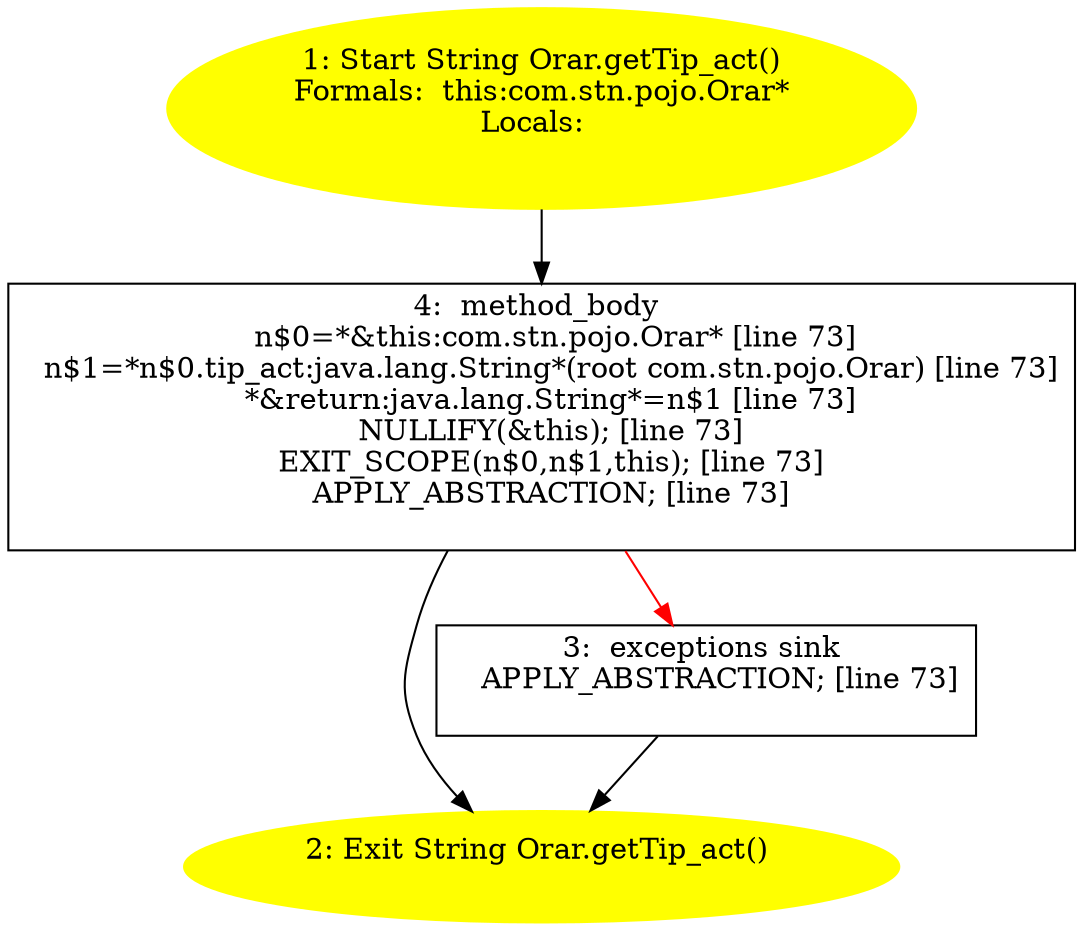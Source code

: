 /* @generated */
digraph cfg {
"com.stn.pojo.Orar.getTip_act():java.lang.String.783e5ba5553d81c78bf8a27a7035280a_1" [label="1: Start String Orar.getTip_act()\nFormals:  this:com.stn.pojo.Orar*\nLocals:  \n  " color=yellow style=filled]
	

	 "com.stn.pojo.Orar.getTip_act():java.lang.String.783e5ba5553d81c78bf8a27a7035280a_1" -> "com.stn.pojo.Orar.getTip_act():java.lang.String.783e5ba5553d81c78bf8a27a7035280a_4" ;
"com.stn.pojo.Orar.getTip_act():java.lang.String.783e5ba5553d81c78bf8a27a7035280a_2" [label="2: Exit String Orar.getTip_act() \n  " color=yellow style=filled]
	

"com.stn.pojo.Orar.getTip_act():java.lang.String.783e5ba5553d81c78bf8a27a7035280a_3" [label="3:  exceptions sink \n   APPLY_ABSTRACTION; [line 73]\n " shape="box"]
	

	 "com.stn.pojo.Orar.getTip_act():java.lang.String.783e5ba5553d81c78bf8a27a7035280a_3" -> "com.stn.pojo.Orar.getTip_act():java.lang.String.783e5ba5553d81c78bf8a27a7035280a_2" ;
"com.stn.pojo.Orar.getTip_act():java.lang.String.783e5ba5553d81c78bf8a27a7035280a_4" [label="4:  method_body \n   n$0=*&this:com.stn.pojo.Orar* [line 73]\n  n$1=*n$0.tip_act:java.lang.String*(root com.stn.pojo.Orar) [line 73]\n  *&return:java.lang.String*=n$1 [line 73]\n  NULLIFY(&this); [line 73]\n  EXIT_SCOPE(n$0,n$1,this); [line 73]\n  APPLY_ABSTRACTION; [line 73]\n " shape="box"]
	

	 "com.stn.pojo.Orar.getTip_act():java.lang.String.783e5ba5553d81c78bf8a27a7035280a_4" -> "com.stn.pojo.Orar.getTip_act():java.lang.String.783e5ba5553d81c78bf8a27a7035280a_2" ;
	 "com.stn.pojo.Orar.getTip_act():java.lang.String.783e5ba5553d81c78bf8a27a7035280a_4" -> "com.stn.pojo.Orar.getTip_act():java.lang.String.783e5ba5553d81c78bf8a27a7035280a_3" [color="red" ];
}
